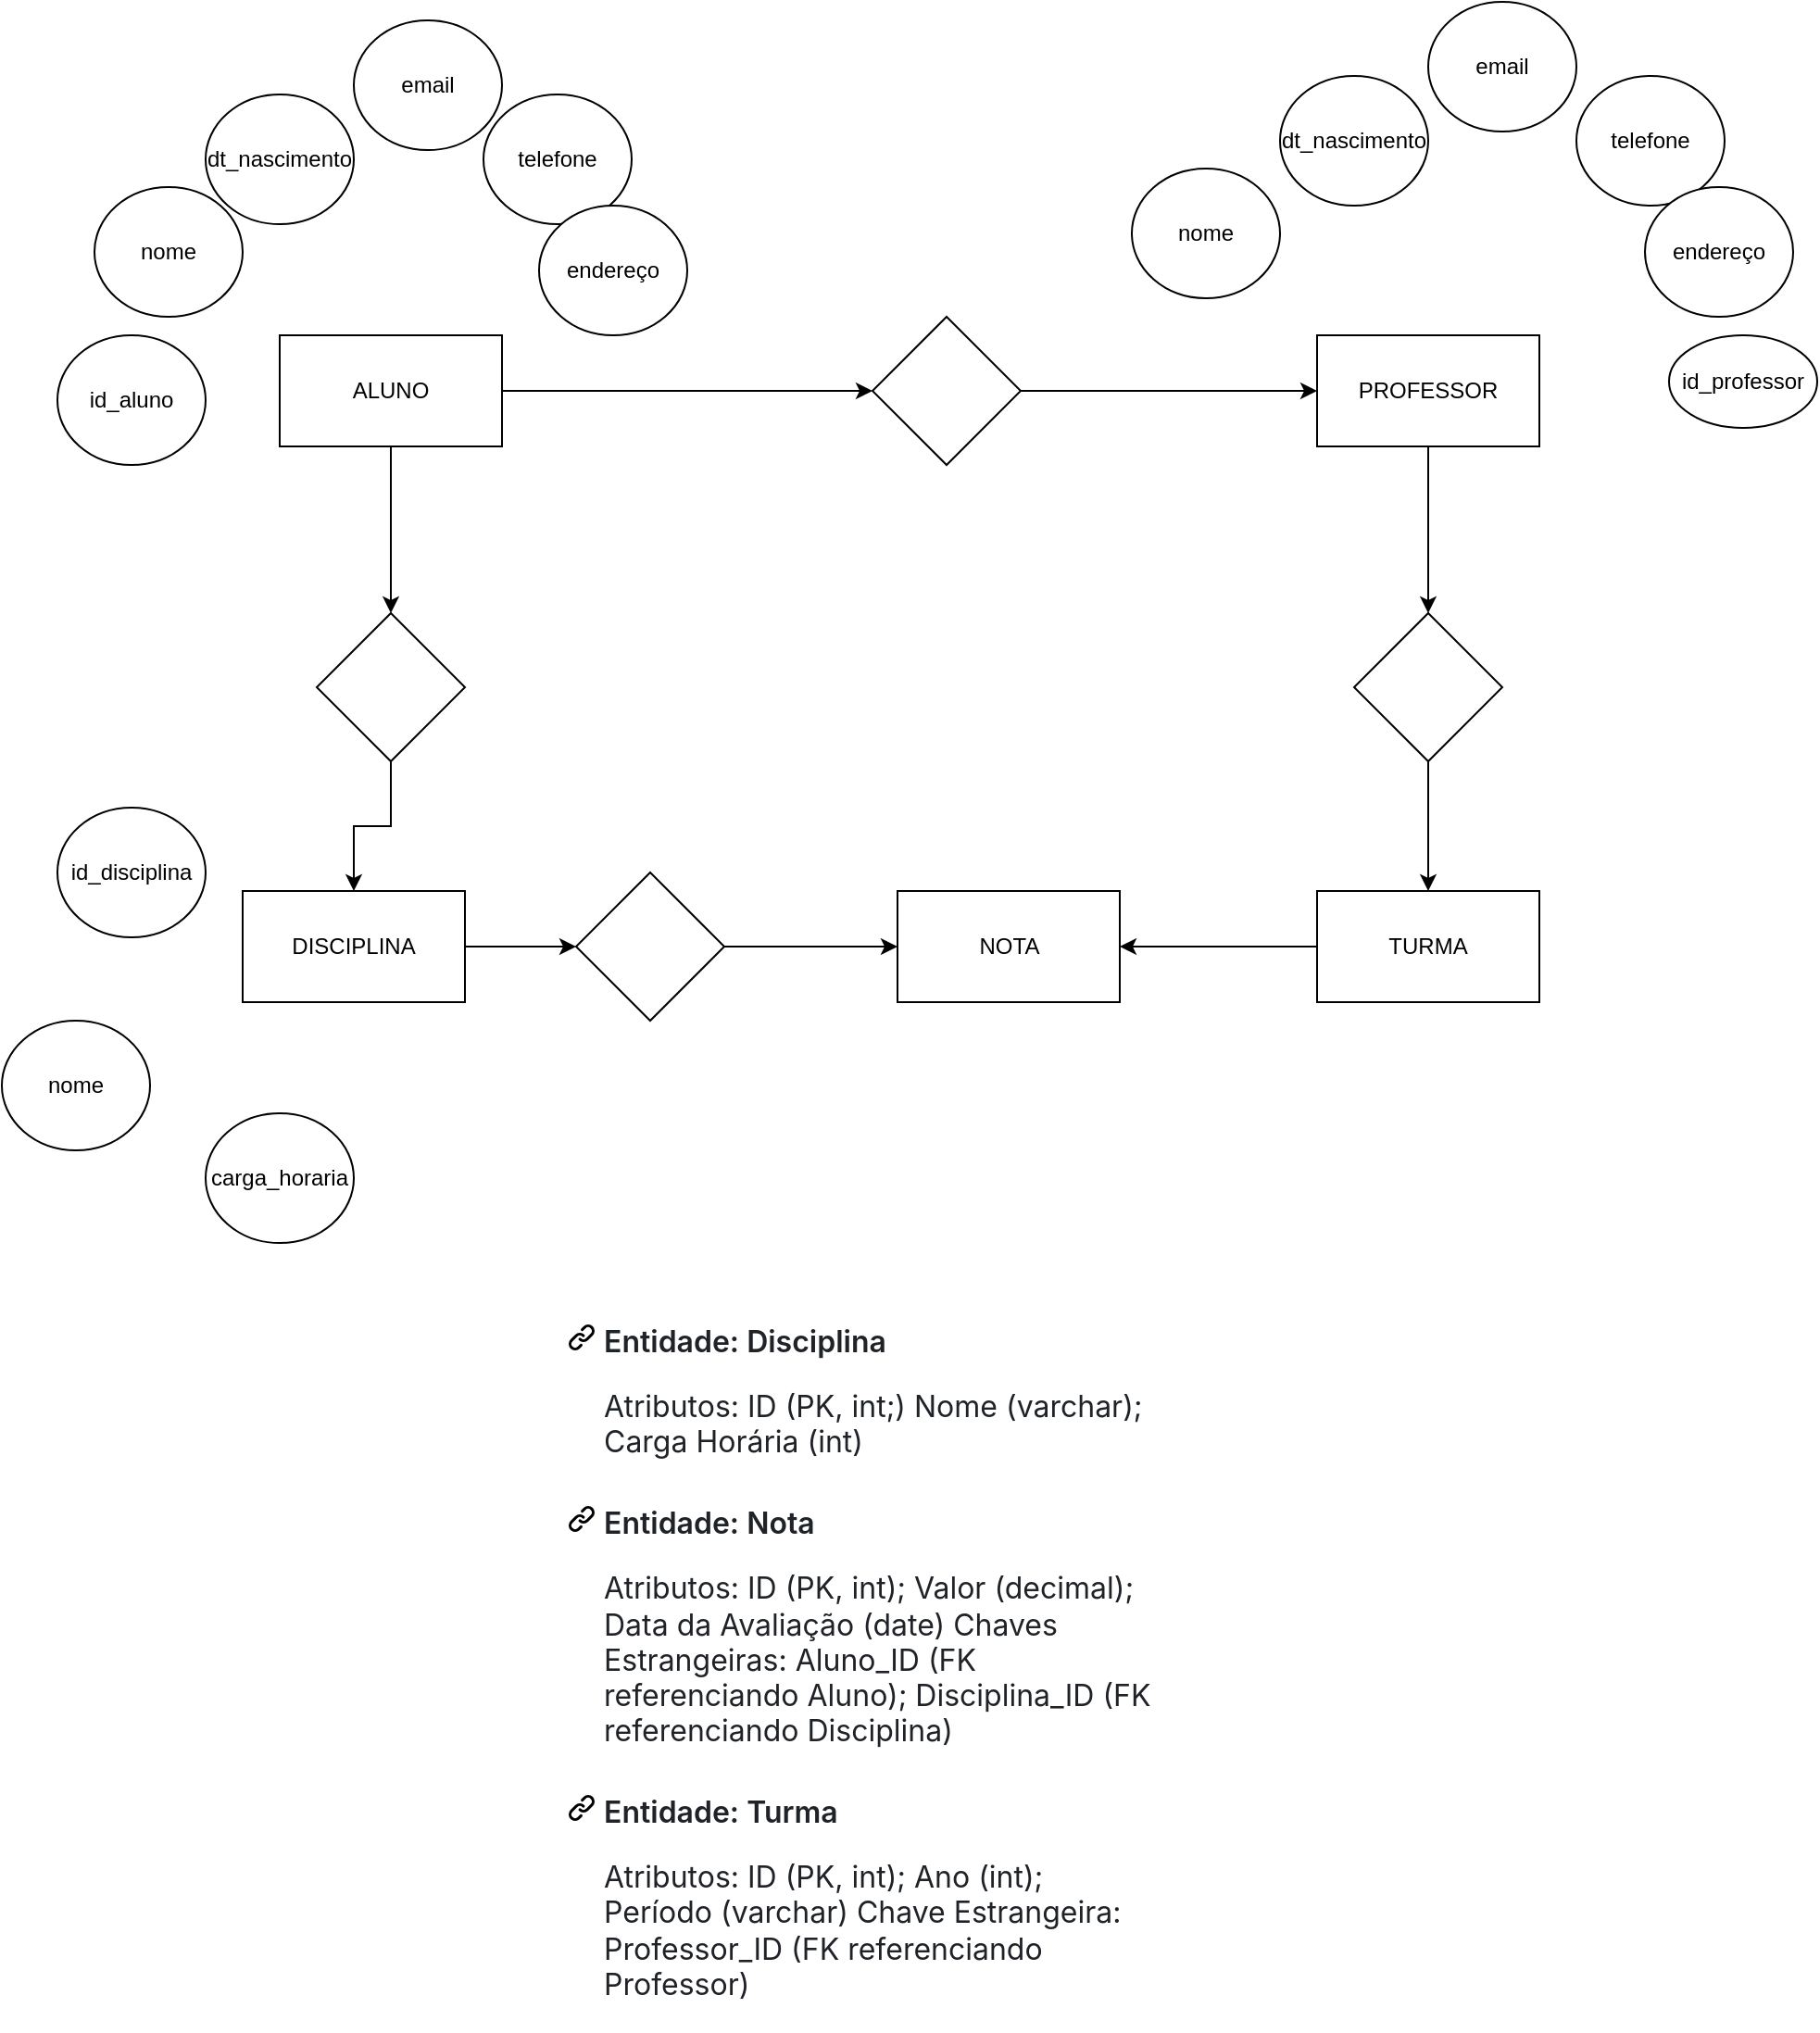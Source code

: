<mxfile version="22.1.5" type="github">
  <diagram name="Página-1" id="-bhHod5kBAYXy1dUUhGd">
    <mxGraphModel dx="1886" dy="987" grid="1" gridSize="10" guides="1" tooltips="1" connect="1" arrows="1" fold="1" page="1" pageScale="1" pageWidth="827" pageHeight="1169" math="0" shadow="0">
      <root>
        <mxCell id="0" />
        <mxCell id="1" parent="0" />
        <mxCell id="XEZzJpYQlKPg0DFxGwW9-2" value="&lt;h4 style=&quot;box-sizing: border-box; margin-top: 24px; margin-bottom: 16px; font-size: 16px; font-weight: var(--base-text-weight-semibold, 600); line-height: 1.25; color: rgb(31, 35, 40); font-family: -apple-system, BlinkMacSystemFont, &amp;quot;Segoe UI&amp;quot;, &amp;quot;Noto Sans&amp;quot;, Helvetica, Arial, sans-serif, &amp;quot;Apple Color Emoji&amp;quot;, &amp;quot;Segoe UI Emoji&amp;quot;; text-align: start; background-color: rgb(255, 255, 255);&quot; dir=&quot;auto&quot; tabindex=&quot;-1&quot;&gt;&lt;br&gt;&lt;/h4&gt;&lt;h4 style=&quot;box-sizing: border-box; margin-top: 24px; margin-bottom: 16px; font-size: 16px; font-weight: var(--base-text-weight-semibold, 600); line-height: 1.25; color: rgb(31, 35, 40); font-family: -apple-system, BlinkMacSystemFont, &amp;quot;Segoe UI&amp;quot;, &amp;quot;Noto Sans&amp;quot;, Helvetica, Arial, sans-serif, &amp;quot;Apple Color Emoji&amp;quot;, &amp;quot;Segoe UI Emoji&amp;quot;; text-align: start; background-color: rgb(255, 255, 255);&quot; dir=&quot;auto&quot; tabindex=&quot;-1&quot;&gt;&lt;a style=&quot;box-sizing: border-box; background-color: transparent; text-decoration-line: none; float: left; padding-right: 4px; margin-left: -20px; line-height: 1; position: absolute; text-underline-offset: 0.2rem;&quot; href=&quot;https://github.com/nathanbizinoto/Modelagem-de-Banco-de-Dados#entidade-disciplina&quot; tabindex=&quot;-1&quot; aria-hidden=&quot;true&quot; class=&quot;anchor&quot; id=&quot;user-content-entidade-disciplina&quot;&gt;&lt;svg aria-hidden=&quot;true&quot; height=&quot;16&quot; width=&quot;16&quot; version=&quot;1.1&quot; viewBox=&quot;0 0 16 16&quot; class=&quot;octicon octicon-link&quot;&gt;&lt;path d=&quot;m7.775 3.275 1.25-1.25a3.5 3.5 0 1 1 4.95 4.95l-2.5 2.5a3.5 3.5 0 0 1-4.95 0 .751.751 0 0 1 .018-1.042.751.751 0 0 1 1.042-.018 1.998 1.998 0 0 0 2.83 0l2.5-2.5a2.002 2.002 0 0 0-2.83-2.83l-1.25 1.25a.751.751 0 0 1-1.042-.018.751.751 0 0 1-.018-1.042Zm-4.69 9.64a1.998 1.998 0 0 0 2.83 0l1.25-1.25a.751.751 0 0 1 1.042.018.751.751 0 0 1 .018 1.042l-1.25 1.25a3.5 3.5 0 1 1-4.95-4.95l2.5-2.5a3.5 3.5 0 0 1 4.95 0 .751.751 0 0 1-.018 1.042.751.751 0 0 1-1.042.018 1.998 1.998 0 0 0-2.83 0l-2.5 2.5a1.998 1.998 0 0 0 0 2.83Z&quot;&gt;&lt;/path&gt;&lt;/svg&gt;&lt;/a&gt;Entidade: Disciplina&lt;/h4&gt;&lt;p style=&quot;box-sizing: border-box; margin-top: 0px; margin-bottom: 16px; color: rgb(31, 35, 40); font-family: -apple-system, BlinkMacSystemFont, &amp;quot;Segoe UI&amp;quot;, &amp;quot;Noto Sans&amp;quot;, Helvetica, Arial, sans-serif, &amp;quot;Apple Color Emoji&amp;quot;, &amp;quot;Segoe UI Emoji&amp;quot;; font-size: 16px; text-align: start; background-color: rgb(255, 255, 255);&quot; dir=&quot;auto&quot;&gt;Atributos: ID (PK, int;) Nome (varchar); Carga Horária (int)&lt;/p&gt;&lt;h4 style=&quot;box-sizing: border-box; margin-top: 24px; margin-bottom: 16px; font-size: 16px; font-weight: var(--base-text-weight-semibold, 600); line-height: 1.25; color: rgb(31, 35, 40); font-family: -apple-system, BlinkMacSystemFont, &amp;quot;Segoe UI&amp;quot;, &amp;quot;Noto Sans&amp;quot;, Helvetica, Arial, sans-serif, &amp;quot;Apple Color Emoji&amp;quot;, &amp;quot;Segoe UI Emoji&amp;quot;; text-align: start; background-color: rgb(255, 255, 255);&quot; dir=&quot;auto&quot; tabindex=&quot;-1&quot;&gt;&lt;a style=&quot;box-sizing: border-box; background-color: transparent; text-decoration-line: none; float: left; padding-right: 4px; margin-left: -20px; line-height: 1; position: absolute; text-underline-offset: 0.2rem;&quot; href=&quot;https://github.com/nathanbizinoto/Modelagem-de-Banco-de-Dados#entidade-nota&quot; tabindex=&quot;-1&quot; aria-hidden=&quot;true&quot; class=&quot;anchor&quot; id=&quot;user-content-entidade-nota&quot;&gt;&lt;svg aria-hidden=&quot;true&quot; height=&quot;16&quot; width=&quot;16&quot; version=&quot;1.1&quot; viewBox=&quot;0 0 16 16&quot; class=&quot;octicon octicon-link&quot;&gt;&lt;path d=&quot;m7.775 3.275 1.25-1.25a3.5 3.5 0 1 1 4.95 4.95l-2.5 2.5a3.5 3.5 0 0 1-4.95 0 .751.751 0 0 1 .018-1.042.751.751 0 0 1 1.042-.018 1.998 1.998 0 0 0 2.83 0l2.5-2.5a2.002 2.002 0 0 0-2.83-2.83l-1.25 1.25a.751.751 0 0 1-1.042-.018.751.751 0 0 1-.018-1.042Zm-4.69 9.64a1.998 1.998 0 0 0 2.83 0l1.25-1.25a.751.751 0 0 1 1.042.018.751.751 0 0 1 .018 1.042l-1.25 1.25a3.5 3.5 0 1 1-4.95-4.95l2.5-2.5a3.5 3.5 0 0 1 4.95 0 .751.751 0 0 1-.018 1.042.751.751 0 0 1-1.042.018 1.998 1.998 0 0 0-2.83 0l-2.5 2.5a1.998 1.998 0 0 0 0 2.83Z&quot;&gt;&lt;/path&gt;&lt;/svg&gt;&lt;/a&gt;Entidade: Nota&lt;/h4&gt;&lt;p style=&quot;box-sizing: border-box; margin-top: 0px; margin-bottom: 16px; color: rgb(31, 35, 40); font-family: -apple-system, BlinkMacSystemFont, &amp;quot;Segoe UI&amp;quot;, &amp;quot;Noto Sans&amp;quot;, Helvetica, Arial, sans-serif, &amp;quot;Apple Color Emoji&amp;quot;, &amp;quot;Segoe UI Emoji&amp;quot;; font-size: 16px; text-align: start; background-color: rgb(255, 255, 255);&quot; dir=&quot;auto&quot;&gt;Atributos: ID (PK, int); Valor (decimal); Data da Avaliação (date) Chaves Estrangeiras: Aluno_ID (FK referenciando Aluno); Disciplina_ID (FK referenciando Disciplina)&lt;/p&gt;&lt;h4 style=&quot;box-sizing: border-box; margin-top: 24px; margin-bottom: 16px; font-size: 16px; font-weight: var(--base-text-weight-semibold, 600); line-height: 1.25; color: rgb(31, 35, 40); font-family: -apple-system, BlinkMacSystemFont, &amp;quot;Segoe UI&amp;quot;, &amp;quot;Noto Sans&amp;quot;, Helvetica, Arial, sans-serif, &amp;quot;Apple Color Emoji&amp;quot;, &amp;quot;Segoe UI Emoji&amp;quot;; text-align: start; background-color: rgb(255, 255, 255);&quot; dir=&quot;auto&quot; tabindex=&quot;-1&quot;&gt;&lt;a style=&quot;box-sizing: border-box; background-color: transparent; text-decoration-line: none; float: left; padding-right: 4px; margin-left: -20px; line-height: 1; position: absolute; text-underline-offset: 0.2rem;&quot; href=&quot;https://github.com/nathanbizinoto/Modelagem-de-Banco-de-Dados#entidade-turma&quot; tabindex=&quot;-1&quot; aria-hidden=&quot;true&quot; class=&quot;anchor&quot; id=&quot;user-content-entidade-turma&quot;&gt;&lt;svg aria-hidden=&quot;true&quot; height=&quot;16&quot; width=&quot;16&quot; version=&quot;1.1&quot; viewBox=&quot;0 0 16 16&quot; class=&quot;octicon octicon-link&quot;&gt;&lt;path d=&quot;m7.775 3.275 1.25-1.25a3.5 3.5 0 1 1 4.95 4.95l-2.5 2.5a3.5 3.5 0 0 1-4.95 0 .751.751 0 0 1 .018-1.042.751.751 0 0 1 1.042-.018 1.998 1.998 0 0 0 2.83 0l2.5-2.5a2.002 2.002 0 0 0-2.83-2.83l-1.25 1.25a.751.751 0 0 1-1.042-.018.751.751 0 0 1-.018-1.042Zm-4.69 9.64a1.998 1.998 0 0 0 2.83 0l1.25-1.25a.751.751 0 0 1 1.042.018.751.751 0 0 1 .018 1.042l-1.25 1.25a3.5 3.5 0 1 1-4.95-4.95l2.5-2.5a3.5 3.5 0 0 1 4.95 0 .751.751 0 0 1-.018 1.042.751.751 0 0 1-1.042.018 1.998 1.998 0 0 0-2.83 0l-2.5 2.5a1.998 1.998 0 0 0 0 2.83Z&quot;&gt;&lt;/path&gt;&lt;/svg&gt;&lt;/a&gt;Entidade: Turma&lt;/h4&gt;&lt;p style=&quot;box-sizing: border-box; margin-top: 0px; margin-bottom: 16px; color: rgb(31, 35, 40); font-family: -apple-system, BlinkMacSystemFont, &amp;quot;Segoe UI&amp;quot;, &amp;quot;Noto Sans&amp;quot;, Helvetica, Arial, sans-serif, &amp;quot;Apple Color Emoji&amp;quot;, &amp;quot;Segoe UI Emoji&amp;quot;; font-size: 16px; text-align: start; background-color: rgb(255, 255, 255);&quot; dir=&quot;auto&quot;&gt;Atributos: ID (PK, int); Ano (int); Período (varchar) Chave Estrangeira: Professor_ID (FK referenciando Professor)&lt;/p&gt;" style="text;html=1;strokeColor=none;fillColor=none;align=center;verticalAlign=middle;whiteSpace=wrap;rounded=0;" vertex="1" parent="1">
          <mxGeometry x="264" y="830" width="300" height="240" as="geometry" />
        </mxCell>
        <mxCell id="XEZzJpYQlKPg0DFxGwW9-16" value="" style="edgeStyle=orthogonalEdgeStyle;rounded=0;orthogonalLoop=1;jettySize=auto;html=1;" edge="1" parent="1" source="XEZzJpYQlKPg0DFxGwW9-3" target="XEZzJpYQlKPg0DFxGwW9-15">
          <mxGeometry relative="1" as="geometry" />
        </mxCell>
        <mxCell id="XEZzJpYQlKPg0DFxGwW9-20" value="" style="edgeStyle=orthogonalEdgeStyle;rounded=0;orthogonalLoop=1;jettySize=auto;html=1;" edge="1" parent="1" source="XEZzJpYQlKPg0DFxGwW9-3" target="XEZzJpYQlKPg0DFxGwW9-19">
          <mxGeometry relative="1" as="geometry" />
        </mxCell>
        <mxCell id="XEZzJpYQlKPg0DFxGwW9-3" value="ALUNO" style="rounded=0;whiteSpace=wrap;html=1;" vertex="1" parent="1">
          <mxGeometry x="90" y="260" width="120" height="60" as="geometry" />
        </mxCell>
        <mxCell id="XEZzJpYQlKPg0DFxGwW9-25" value="" style="edgeStyle=orthogonalEdgeStyle;rounded=0;orthogonalLoop=1;jettySize=auto;html=1;" edge="1" parent="1" source="XEZzJpYQlKPg0DFxGwW9-6" target="XEZzJpYQlKPg0DFxGwW9-24">
          <mxGeometry relative="1" as="geometry" />
        </mxCell>
        <mxCell id="XEZzJpYQlKPg0DFxGwW9-6" value="PROFESSOR" style="whiteSpace=wrap;html=1;rounded=0;" vertex="1" parent="1">
          <mxGeometry x="650" y="260" width="120" height="60" as="geometry" />
        </mxCell>
        <mxCell id="XEZzJpYQlKPg0DFxGwW9-28" value="" style="edgeStyle=orthogonalEdgeStyle;rounded=0;orthogonalLoop=1;jettySize=auto;html=1;" edge="1" parent="1" source="XEZzJpYQlKPg0DFxGwW9-10" target="XEZzJpYQlKPg0DFxGwW9-27">
          <mxGeometry relative="1" as="geometry" />
        </mxCell>
        <mxCell id="XEZzJpYQlKPg0DFxGwW9-10" value="DISCIPLINA" style="rounded=0;whiteSpace=wrap;html=1;" vertex="1" parent="1">
          <mxGeometry x="70" y="560" width="120" height="60" as="geometry" />
        </mxCell>
        <mxCell id="XEZzJpYQlKPg0DFxGwW9-11" value="NOTA" style="rounded=0;whiteSpace=wrap;html=1;" vertex="1" parent="1">
          <mxGeometry x="423.5" y="560" width="120" height="60" as="geometry" />
        </mxCell>
        <mxCell id="XEZzJpYQlKPg0DFxGwW9-31" value="" style="edgeStyle=orthogonalEdgeStyle;rounded=0;orthogonalLoop=1;jettySize=auto;html=1;" edge="1" parent="1" source="XEZzJpYQlKPg0DFxGwW9-12" target="XEZzJpYQlKPg0DFxGwW9-11">
          <mxGeometry relative="1" as="geometry" />
        </mxCell>
        <mxCell id="XEZzJpYQlKPg0DFxGwW9-12" value="TURMA" style="rounded=0;whiteSpace=wrap;html=1;" vertex="1" parent="1">
          <mxGeometry x="650" y="560" width="120" height="60" as="geometry" />
        </mxCell>
        <mxCell id="XEZzJpYQlKPg0DFxGwW9-29" value="" style="edgeStyle=orthogonalEdgeStyle;rounded=0;orthogonalLoop=1;jettySize=auto;html=1;" edge="1" parent="1" source="XEZzJpYQlKPg0DFxGwW9-15" target="XEZzJpYQlKPg0DFxGwW9-10">
          <mxGeometry relative="1" as="geometry" />
        </mxCell>
        <mxCell id="XEZzJpYQlKPg0DFxGwW9-15" value="" style="rhombus;whiteSpace=wrap;html=1;rounded=0;" vertex="1" parent="1">
          <mxGeometry x="110" y="410" width="80" height="80" as="geometry" />
        </mxCell>
        <mxCell id="XEZzJpYQlKPg0DFxGwW9-21" style="edgeStyle=orthogonalEdgeStyle;rounded=0;orthogonalLoop=1;jettySize=auto;html=1;exitX=1;exitY=0.5;exitDx=0;exitDy=0;entryX=0;entryY=0.5;entryDx=0;entryDy=0;" edge="1" parent="1" source="XEZzJpYQlKPg0DFxGwW9-19" target="XEZzJpYQlKPg0DFxGwW9-6">
          <mxGeometry relative="1" as="geometry" />
        </mxCell>
        <mxCell id="XEZzJpYQlKPg0DFxGwW9-19" value="" style="rhombus;whiteSpace=wrap;html=1;rounded=0;" vertex="1" parent="1">
          <mxGeometry x="410" y="250" width="80" height="80" as="geometry" />
        </mxCell>
        <mxCell id="XEZzJpYQlKPg0DFxGwW9-26" value="" style="edgeStyle=orthogonalEdgeStyle;rounded=0;orthogonalLoop=1;jettySize=auto;html=1;" edge="1" parent="1" source="XEZzJpYQlKPg0DFxGwW9-24" target="XEZzJpYQlKPg0DFxGwW9-12">
          <mxGeometry relative="1" as="geometry" />
        </mxCell>
        <mxCell id="XEZzJpYQlKPg0DFxGwW9-24" value="" style="rhombus;whiteSpace=wrap;html=1;rounded=0;" vertex="1" parent="1">
          <mxGeometry x="670" y="410" width="80" height="80" as="geometry" />
        </mxCell>
        <mxCell id="XEZzJpYQlKPg0DFxGwW9-32" value="" style="edgeStyle=orthogonalEdgeStyle;rounded=0;orthogonalLoop=1;jettySize=auto;html=1;" edge="1" parent="1" source="XEZzJpYQlKPg0DFxGwW9-27" target="XEZzJpYQlKPg0DFxGwW9-11">
          <mxGeometry relative="1" as="geometry" />
        </mxCell>
        <mxCell id="XEZzJpYQlKPg0DFxGwW9-27" value="" style="rhombus;whiteSpace=wrap;html=1;rounded=0;" vertex="1" parent="1">
          <mxGeometry x="250" y="550" width="80" height="80" as="geometry" />
        </mxCell>
        <mxCell id="XEZzJpYQlKPg0DFxGwW9-33" value="id_aluno" style="ellipse;whiteSpace=wrap;html=1;rounded=0;" vertex="1" parent="1">
          <mxGeometry x="-30" y="260" width="80" height="70" as="geometry" />
        </mxCell>
        <mxCell id="XEZzJpYQlKPg0DFxGwW9-35" value="nome" style="ellipse;whiteSpace=wrap;html=1;rounded=0;" vertex="1" parent="1">
          <mxGeometry x="-10" y="180" width="80" height="70" as="geometry" />
        </mxCell>
        <mxCell id="XEZzJpYQlKPg0DFxGwW9-36" value="dt_nascimento" style="ellipse;whiteSpace=wrap;html=1;rounded=0;" vertex="1" parent="1">
          <mxGeometry x="50" y="130" width="80" height="70" as="geometry" />
        </mxCell>
        <mxCell id="XEZzJpYQlKPg0DFxGwW9-39" value="email" style="ellipse;whiteSpace=wrap;html=1;rounded=0;" vertex="1" parent="1">
          <mxGeometry x="130" y="90" width="80" height="70" as="geometry" />
        </mxCell>
        <mxCell id="XEZzJpYQlKPg0DFxGwW9-40" value="telefone" style="ellipse;whiteSpace=wrap;html=1;rounded=0;" vertex="1" parent="1">
          <mxGeometry x="200" y="130" width="80" height="70" as="geometry" />
        </mxCell>
        <mxCell id="XEZzJpYQlKPg0DFxGwW9-41" value="endereço" style="ellipse;whiteSpace=wrap;html=1;rounded=0;" vertex="1" parent="1">
          <mxGeometry x="230" y="190" width="80" height="70" as="geometry" />
        </mxCell>
        <mxCell id="XEZzJpYQlKPg0DFxGwW9-42" value="id_professor" style="ellipse;whiteSpace=wrap;html=1;rounded=0;" vertex="1" parent="1">
          <mxGeometry x="840" y="260" width="80" height="50" as="geometry" />
        </mxCell>
        <mxCell id="XEZzJpYQlKPg0DFxGwW9-43" value="nome" style="ellipse;whiteSpace=wrap;html=1;rounded=0;" vertex="1" parent="1">
          <mxGeometry x="550" y="170" width="80" height="70" as="geometry" />
        </mxCell>
        <mxCell id="XEZzJpYQlKPg0DFxGwW9-44" value="dt_nascimento" style="ellipse;whiteSpace=wrap;html=1;rounded=0;" vertex="1" parent="1">
          <mxGeometry x="630" y="120" width="80" height="70" as="geometry" />
        </mxCell>
        <mxCell id="XEZzJpYQlKPg0DFxGwW9-45" value="email" style="ellipse;whiteSpace=wrap;html=1;rounded=0;" vertex="1" parent="1">
          <mxGeometry x="710" y="80" width="80" height="70" as="geometry" />
        </mxCell>
        <mxCell id="XEZzJpYQlKPg0DFxGwW9-46" value="telefone" style="ellipse;whiteSpace=wrap;html=1;rounded=0;" vertex="1" parent="1">
          <mxGeometry x="790" y="120" width="80" height="70" as="geometry" />
        </mxCell>
        <mxCell id="XEZzJpYQlKPg0DFxGwW9-47" value="endereço" style="ellipse;whiteSpace=wrap;html=1;rounded=0;" vertex="1" parent="1">
          <mxGeometry x="827" y="180" width="80" height="70" as="geometry" />
        </mxCell>
        <mxCell id="XEZzJpYQlKPg0DFxGwW9-48" value="carga_horaria" style="ellipse;whiteSpace=wrap;html=1;rounded=0;" vertex="1" parent="1">
          <mxGeometry x="50" y="680" width="80" height="70" as="geometry" />
        </mxCell>
        <mxCell id="XEZzJpYQlKPg0DFxGwW9-49" value="nome" style="ellipse;whiteSpace=wrap;html=1;rounded=0;" vertex="1" parent="1">
          <mxGeometry x="-60" y="630" width="80" height="70" as="geometry" />
        </mxCell>
        <mxCell id="XEZzJpYQlKPg0DFxGwW9-50" value="id_disciplina" style="ellipse;whiteSpace=wrap;html=1;rounded=0;" vertex="1" parent="1">
          <mxGeometry x="-30" y="515" width="80" height="70" as="geometry" />
        </mxCell>
      </root>
    </mxGraphModel>
  </diagram>
</mxfile>

